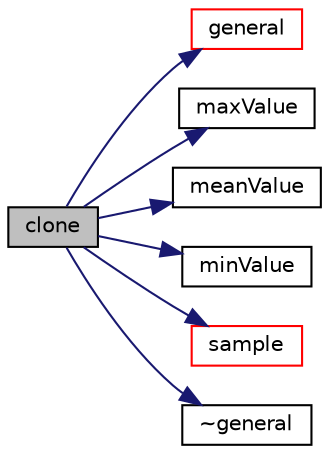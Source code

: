 digraph "clone"
{
  bgcolor="transparent";
  edge [fontname="Helvetica",fontsize="10",labelfontname="Helvetica",labelfontsize="10"];
  node [fontname="Helvetica",fontsize="10",shape=record];
  rankdir="LR";
  Node12 [label="clone",height=0.2,width=0.4,color="black", fillcolor="grey75", style="filled", fontcolor="black"];
  Node12 -> Node13 [color="midnightblue",fontsize="10",style="solid",fontname="Helvetica"];
  Node13 [label="general",height=0.2,width=0.4,color="red",URL="$a24777.html#a11b13bf35967676623bc465725ff24d2",tooltip="Construct from components. "];
  Node12 -> Node16 [color="midnightblue",fontsize="10",style="solid",fontname="Helvetica"];
  Node16 [label="maxValue",height=0.2,width=0.4,color="black",URL="$a24777.html#a6fe5ffd01d2a36f96228dc68682431bf",tooltip="Return the maximum value. "];
  Node12 -> Node17 [color="midnightblue",fontsize="10",style="solid",fontname="Helvetica"];
  Node17 [label="meanValue",height=0.2,width=0.4,color="black",URL="$a24777.html#a0272fc28e271b84940ee851c385650ea",tooltip="Return the mean value. "];
  Node12 -> Node18 [color="midnightblue",fontsize="10",style="solid",fontname="Helvetica"];
  Node18 [label="minValue",height=0.2,width=0.4,color="black",URL="$a24777.html#af648e1dd81dcfda4924705b96bcaf264",tooltip="Return the minimum value. "];
  Node12 -> Node19 [color="midnightblue",fontsize="10",style="solid",fontname="Helvetica"];
  Node19 [label="sample",height=0.2,width=0.4,color="red",URL="$a24777.html#a523eae27d84403d08bdca843c0679d8a",tooltip="Sample the distributionModel. "];
  Node12 -> Node27 [color="midnightblue",fontsize="10",style="solid",fontname="Helvetica"];
  Node27 [label="~general",height=0.2,width=0.4,color="black",URL="$a24777.html#a56b3dce734371843f4aada91a8045b8a",tooltip="Destructor. "];
}
